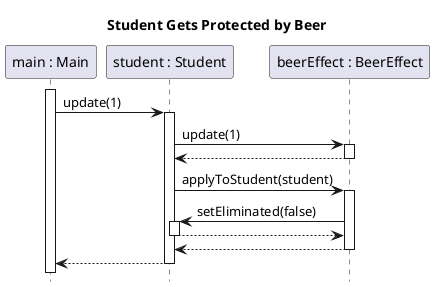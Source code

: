@startuml student-protected-by-beer
title Student Gets Protected by Beer
hide footbox
skinparam SequenceReferenceBackgroundColor white

participant "main : Main" as main

participant "student : Student" as student
participant "beerEffect : BeerEffect" as beer

main++
main -> student ++: update(1)
	student -> beer ++: update(1)
	return
	student -> beer ++: applyToStudent(student)
		beer -> student ++: setEliminated(false)
		return
	return
return

@enduml
